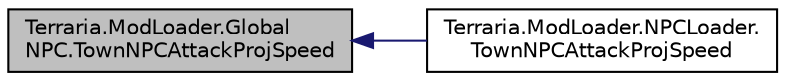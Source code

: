 digraph "Terraria.ModLoader.GlobalNPC.TownNPCAttackProjSpeed"
{
  edge [fontname="Helvetica",fontsize="10",labelfontname="Helvetica",labelfontsize="10"];
  node [fontname="Helvetica",fontsize="10",shape=record];
  rankdir="LR";
  Node214 [label="Terraria.ModLoader.Global\lNPC.TownNPCAttackProjSpeed",height=0.2,width=0.4,color="black", fillcolor="grey75", style="filled", fontcolor="black"];
  Node214 -> Node215 [dir="back",color="midnightblue",fontsize="10",style="solid",fontname="Helvetica"];
  Node215 [label="Terraria.ModLoader.NPCLoader.\lTownNPCAttackProjSpeed",height=0.2,width=0.4,color="black", fillcolor="white", style="filled",URL="$class_terraria_1_1_mod_loader_1_1_n_p_c_loader.html#a8ae2a74040d28656ddbd8648d8c1a539"];
}
